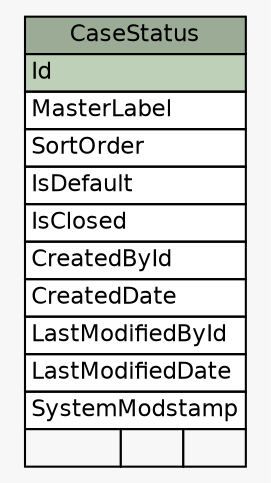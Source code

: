 // dot 2.36.0 on Mac OS X 10.11.6
// SchemaSpy rev 590
digraph "CaseStatus" {
  graph [
    rankdir="RL"
    bgcolor="#f7f7f7"
    nodesep="0.18"
    ranksep="0.46"
    fontname="Helvetica"
    fontsize="11"
  ];
  node [
    fontname="Helvetica"
    fontsize="11"
    shape="plaintext"
  ];
  edge [
    arrowsize="0.8"
  ];
  "CaseStatus" [
    label=<
    <TABLE BORDER="0" CELLBORDER="1" CELLSPACING="0" BGCOLOR="#ffffff">
      <TR><TD COLSPAN="3" BGCOLOR="#9bab96" ALIGN="CENTER">CaseStatus</TD></TR>
      <TR><TD PORT="Id" COLSPAN="3" BGCOLOR="#bed1b8" ALIGN="LEFT">Id</TD></TR>
      <TR><TD PORT="MasterLabel" COLSPAN="3" ALIGN="LEFT">MasterLabel</TD></TR>
      <TR><TD PORT="SortOrder" COLSPAN="3" ALIGN="LEFT">SortOrder</TD></TR>
      <TR><TD PORT="IsDefault" COLSPAN="3" ALIGN="LEFT">IsDefault</TD></TR>
      <TR><TD PORT="IsClosed" COLSPAN="3" ALIGN="LEFT">IsClosed</TD></TR>
      <TR><TD PORT="CreatedById" COLSPAN="3" ALIGN="LEFT">CreatedById</TD></TR>
      <TR><TD PORT="CreatedDate" COLSPAN="3" ALIGN="LEFT">CreatedDate</TD></TR>
      <TR><TD PORT="LastModifiedById" COLSPAN="3" ALIGN="LEFT">LastModifiedById</TD></TR>
      <TR><TD PORT="LastModifiedDate" COLSPAN="3" ALIGN="LEFT">LastModifiedDate</TD></TR>
      <TR><TD PORT="SystemModstamp" COLSPAN="3" ALIGN="LEFT">SystemModstamp</TD></TR>
      <TR><TD ALIGN="LEFT" BGCOLOR="#f7f7f7">  </TD><TD ALIGN="RIGHT" BGCOLOR="#f7f7f7">  </TD><TD ALIGN="RIGHT" BGCOLOR="#f7f7f7">  </TD></TR>
    </TABLE>>
    URL="tables/CaseStatus.html"
    tooltip="CaseStatus"
  ];
}
